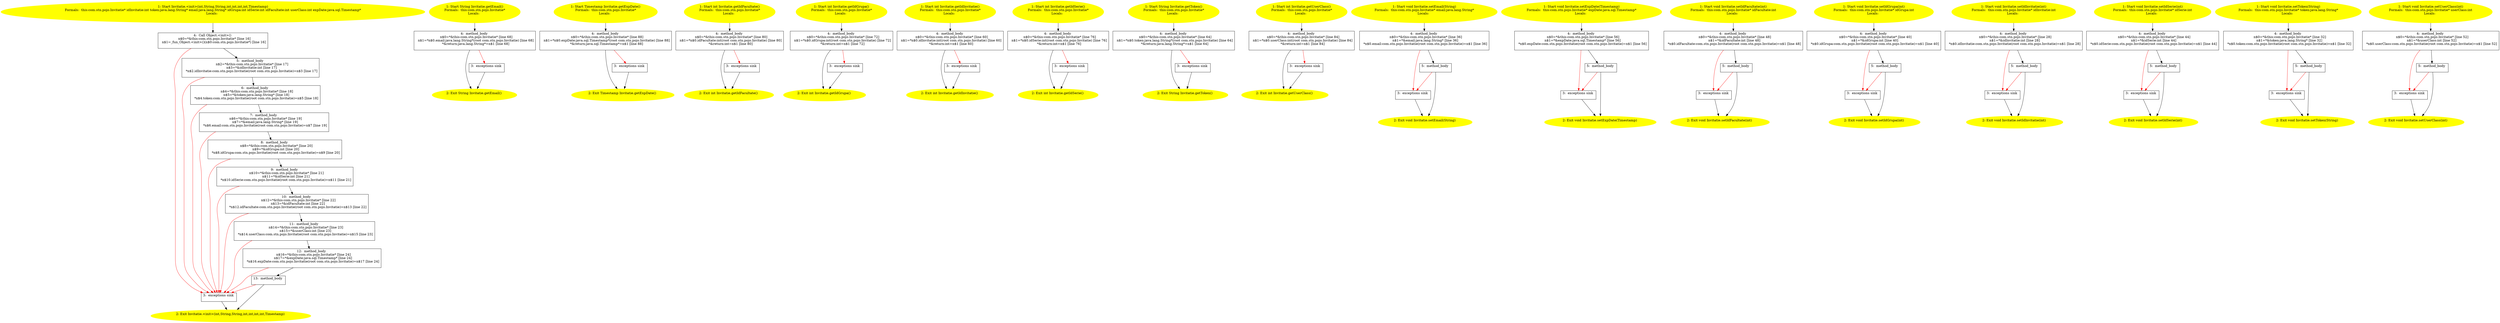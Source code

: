 /* @generated */
digraph cfg {
"com.stn.pojo.Invitatie.<init>(int,java.lang.String,java.lang.String,int,int,int,int,java.sql.Timesta.04ee10523d648fa698dd4adffb2123a8_1" [label="1: Start Invitatie.<init>(int,String,String,int,int,int,int,Timestamp)\nFormals:  this:com.stn.pojo.Invitatie* idInvitatie:int token:java.lang.String* email:java.lang.String* idGrupa:int idSerie:int idFacultate:int userClass:int expDate:java.sql.Timestamp*\nLocals:  \n  " color=yellow style=filled]
	

	 "com.stn.pojo.Invitatie.<init>(int,java.lang.String,java.lang.String,int,int,int,int,java.sql.Timesta.04ee10523d648fa698dd4adffb2123a8_1" -> "com.stn.pojo.Invitatie.<init>(int,java.lang.String,java.lang.String,int,int,int,int,java.sql.Timesta.04ee10523d648fa698dd4adffb2123a8_4" ;
"com.stn.pojo.Invitatie.<init>(int,java.lang.String,java.lang.String,int,int,int,int,java.sql.Timesta.04ee10523d648fa698dd4adffb2123a8_2" [label="2: Exit Invitatie.<init>(int,String,String,int,int,int,int,Timestamp) \n  " color=yellow style=filled]
	

"com.stn.pojo.Invitatie.<init>(int,java.lang.String,java.lang.String,int,int,int,int,java.sql.Timesta.04ee10523d648fa698dd4adffb2123a8_3" [label="3:  exceptions sink \n  " shape="box"]
	

	 "com.stn.pojo.Invitatie.<init>(int,java.lang.String,java.lang.String,int,int,int,int,java.sql.Timesta.04ee10523d648fa698dd4adffb2123a8_3" -> "com.stn.pojo.Invitatie.<init>(int,java.lang.String,java.lang.String,int,int,int,int,java.sql.Timesta.04ee10523d648fa698dd4adffb2123a8_2" ;
"com.stn.pojo.Invitatie.<init>(int,java.lang.String,java.lang.String,int,int,int,int,java.sql.Timesta.04ee10523d648fa698dd4adffb2123a8_4" [label="4:  Call Object.<init>() \n   n$0=*&this:com.stn.pojo.Invitatie* [line 16]\n  n$1=_fun_Object.<init>()(n$0:com.stn.pojo.Invitatie*) [line 16]\n " shape="box"]
	

	 "com.stn.pojo.Invitatie.<init>(int,java.lang.String,java.lang.String,int,int,int,int,java.sql.Timesta.04ee10523d648fa698dd4adffb2123a8_4" -> "com.stn.pojo.Invitatie.<init>(int,java.lang.String,java.lang.String,int,int,int,int,java.sql.Timesta.04ee10523d648fa698dd4adffb2123a8_5" ;
	 "com.stn.pojo.Invitatie.<init>(int,java.lang.String,java.lang.String,int,int,int,int,java.sql.Timesta.04ee10523d648fa698dd4adffb2123a8_4" -> "com.stn.pojo.Invitatie.<init>(int,java.lang.String,java.lang.String,int,int,int,int,java.sql.Timesta.04ee10523d648fa698dd4adffb2123a8_3" [color="red" ];
"com.stn.pojo.Invitatie.<init>(int,java.lang.String,java.lang.String,int,int,int,int,java.sql.Timesta.04ee10523d648fa698dd4adffb2123a8_5" [label="5:  method_body \n   n$2=*&this:com.stn.pojo.Invitatie* [line 17]\n  n$3=*&idInvitatie:int [line 17]\n  *n$2.idInvitatie:com.stn.pojo.Invitatie(root com.stn.pojo.Invitatie)=n$3 [line 17]\n " shape="box"]
	

	 "com.stn.pojo.Invitatie.<init>(int,java.lang.String,java.lang.String,int,int,int,int,java.sql.Timesta.04ee10523d648fa698dd4adffb2123a8_5" -> "com.stn.pojo.Invitatie.<init>(int,java.lang.String,java.lang.String,int,int,int,int,java.sql.Timesta.04ee10523d648fa698dd4adffb2123a8_6" ;
	 "com.stn.pojo.Invitatie.<init>(int,java.lang.String,java.lang.String,int,int,int,int,java.sql.Timesta.04ee10523d648fa698dd4adffb2123a8_5" -> "com.stn.pojo.Invitatie.<init>(int,java.lang.String,java.lang.String,int,int,int,int,java.sql.Timesta.04ee10523d648fa698dd4adffb2123a8_3" [color="red" ];
"com.stn.pojo.Invitatie.<init>(int,java.lang.String,java.lang.String,int,int,int,int,java.sql.Timesta.04ee10523d648fa698dd4adffb2123a8_6" [label="6:  method_body \n   n$4=*&this:com.stn.pojo.Invitatie* [line 18]\n  n$5=*&token:java.lang.String* [line 18]\n  *n$4.token:com.stn.pojo.Invitatie(root com.stn.pojo.Invitatie)=n$5 [line 18]\n " shape="box"]
	

	 "com.stn.pojo.Invitatie.<init>(int,java.lang.String,java.lang.String,int,int,int,int,java.sql.Timesta.04ee10523d648fa698dd4adffb2123a8_6" -> "com.stn.pojo.Invitatie.<init>(int,java.lang.String,java.lang.String,int,int,int,int,java.sql.Timesta.04ee10523d648fa698dd4adffb2123a8_7" ;
	 "com.stn.pojo.Invitatie.<init>(int,java.lang.String,java.lang.String,int,int,int,int,java.sql.Timesta.04ee10523d648fa698dd4adffb2123a8_6" -> "com.stn.pojo.Invitatie.<init>(int,java.lang.String,java.lang.String,int,int,int,int,java.sql.Timesta.04ee10523d648fa698dd4adffb2123a8_3" [color="red" ];
"com.stn.pojo.Invitatie.<init>(int,java.lang.String,java.lang.String,int,int,int,int,java.sql.Timesta.04ee10523d648fa698dd4adffb2123a8_7" [label="7:  method_body \n   n$6=*&this:com.stn.pojo.Invitatie* [line 19]\n  n$7=*&email:java.lang.String* [line 19]\n  *n$6.email:com.stn.pojo.Invitatie(root com.stn.pojo.Invitatie)=n$7 [line 19]\n " shape="box"]
	

	 "com.stn.pojo.Invitatie.<init>(int,java.lang.String,java.lang.String,int,int,int,int,java.sql.Timesta.04ee10523d648fa698dd4adffb2123a8_7" -> "com.stn.pojo.Invitatie.<init>(int,java.lang.String,java.lang.String,int,int,int,int,java.sql.Timesta.04ee10523d648fa698dd4adffb2123a8_8" ;
	 "com.stn.pojo.Invitatie.<init>(int,java.lang.String,java.lang.String,int,int,int,int,java.sql.Timesta.04ee10523d648fa698dd4adffb2123a8_7" -> "com.stn.pojo.Invitatie.<init>(int,java.lang.String,java.lang.String,int,int,int,int,java.sql.Timesta.04ee10523d648fa698dd4adffb2123a8_3" [color="red" ];
"com.stn.pojo.Invitatie.<init>(int,java.lang.String,java.lang.String,int,int,int,int,java.sql.Timesta.04ee10523d648fa698dd4adffb2123a8_8" [label="8:  method_body \n   n$8=*&this:com.stn.pojo.Invitatie* [line 20]\n  n$9=*&idGrupa:int [line 20]\n  *n$8.idGrupa:com.stn.pojo.Invitatie(root com.stn.pojo.Invitatie)=n$9 [line 20]\n " shape="box"]
	

	 "com.stn.pojo.Invitatie.<init>(int,java.lang.String,java.lang.String,int,int,int,int,java.sql.Timesta.04ee10523d648fa698dd4adffb2123a8_8" -> "com.stn.pojo.Invitatie.<init>(int,java.lang.String,java.lang.String,int,int,int,int,java.sql.Timesta.04ee10523d648fa698dd4adffb2123a8_9" ;
	 "com.stn.pojo.Invitatie.<init>(int,java.lang.String,java.lang.String,int,int,int,int,java.sql.Timesta.04ee10523d648fa698dd4adffb2123a8_8" -> "com.stn.pojo.Invitatie.<init>(int,java.lang.String,java.lang.String,int,int,int,int,java.sql.Timesta.04ee10523d648fa698dd4adffb2123a8_3" [color="red" ];
"com.stn.pojo.Invitatie.<init>(int,java.lang.String,java.lang.String,int,int,int,int,java.sql.Timesta.04ee10523d648fa698dd4adffb2123a8_9" [label="9:  method_body \n   n$10=*&this:com.stn.pojo.Invitatie* [line 21]\n  n$11=*&idSerie:int [line 21]\n  *n$10.idSerie:com.stn.pojo.Invitatie(root com.stn.pojo.Invitatie)=n$11 [line 21]\n " shape="box"]
	

	 "com.stn.pojo.Invitatie.<init>(int,java.lang.String,java.lang.String,int,int,int,int,java.sql.Timesta.04ee10523d648fa698dd4adffb2123a8_9" -> "com.stn.pojo.Invitatie.<init>(int,java.lang.String,java.lang.String,int,int,int,int,java.sql.Timesta.04ee10523d648fa698dd4adffb2123a8_10" ;
	 "com.stn.pojo.Invitatie.<init>(int,java.lang.String,java.lang.String,int,int,int,int,java.sql.Timesta.04ee10523d648fa698dd4adffb2123a8_9" -> "com.stn.pojo.Invitatie.<init>(int,java.lang.String,java.lang.String,int,int,int,int,java.sql.Timesta.04ee10523d648fa698dd4adffb2123a8_3" [color="red" ];
"com.stn.pojo.Invitatie.<init>(int,java.lang.String,java.lang.String,int,int,int,int,java.sql.Timesta.04ee10523d648fa698dd4adffb2123a8_10" [label="10:  method_body \n   n$12=*&this:com.stn.pojo.Invitatie* [line 22]\n  n$13=*&idFacultate:int [line 22]\n  *n$12.idFacultate:com.stn.pojo.Invitatie(root com.stn.pojo.Invitatie)=n$13 [line 22]\n " shape="box"]
	

	 "com.stn.pojo.Invitatie.<init>(int,java.lang.String,java.lang.String,int,int,int,int,java.sql.Timesta.04ee10523d648fa698dd4adffb2123a8_10" -> "com.stn.pojo.Invitatie.<init>(int,java.lang.String,java.lang.String,int,int,int,int,java.sql.Timesta.04ee10523d648fa698dd4adffb2123a8_11" ;
	 "com.stn.pojo.Invitatie.<init>(int,java.lang.String,java.lang.String,int,int,int,int,java.sql.Timesta.04ee10523d648fa698dd4adffb2123a8_10" -> "com.stn.pojo.Invitatie.<init>(int,java.lang.String,java.lang.String,int,int,int,int,java.sql.Timesta.04ee10523d648fa698dd4adffb2123a8_3" [color="red" ];
"com.stn.pojo.Invitatie.<init>(int,java.lang.String,java.lang.String,int,int,int,int,java.sql.Timesta.04ee10523d648fa698dd4adffb2123a8_11" [label="11:  method_body \n   n$14=*&this:com.stn.pojo.Invitatie* [line 23]\n  n$15=*&userClass:int [line 23]\n  *n$14.userClass:com.stn.pojo.Invitatie(root com.stn.pojo.Invitatie)=n$15 [line 23]\n " shape="box"]
	

	 "com.stn.pojo.Invitatie.<init>(int,java.lang.String,java.lang.String,int,int,int,int,java.sql.Timesta.04ee10523d648fa698dd4adffb2123a8_11" -> "com.stn.pojo.Invitatie.<init>(int,java.lang.String,java.lang.String,int,int,int,int,java.sql.Timesta.04ee10523d648fa698dd4adffb2123a8_12" ;
	 "com.stn.pojo.Invitatie.<init>(int,java.lang.String,java.lang.String,int,int,int,int,java.sql.Timesta.04ee10523d648fa698dd4adffb2123a8_11" -> "com.stn.pojo.Invitatie.<init>(int,java.lang.String,java.lang.String,int,int,int,int,java.sql.Timesta.04ee10523d648fa698dd4adffb2123a8_3" [color="red" ];
"com.stn.pojo.Invitatie.<init>(int,java.lang.String,java.lang.String,int,int,int,int,java.sql.Timesta.04ee10523d648fa698dd4adffb2123a8_12" [label="12:  method_body \n   n$16=*&this:com.stn.pojo.Invitatie* [line 24]\n  n$17=*&expDate:java.sql.Timestamp* [line 24]\n  *n$16.expDate:com.stn.pojo.Invitatie(root com.stn.pojo.Invitatie)=n$17 [line 24]\n " shape="box"]
	

	 "com.stn.pojo.Invitatie.<init>(int,java.lang.String,java.lang.String,int,int,int,int,java.sql.Timesta.04ee10523d648fa698dd4adffb2123a8_12" -> "com.stn.pojo.Invitatie.<init>(int,java.lang.String,java.lang.String,int,int,int,int,java.sql.Timesta.04ee10523d648fa698dd4adffb2123a8_13" ;
	 "com.stn.pojo.Invitatie.<init>(int,java.lang.String,java.lang.String,int,int,int,int,java.sql.Timesta.04ee10523d648fa698dd4adffb2123a8_12" -> "com.stn.pojo.Invitatie.<init>(int,java.lang.String,java.lang.String,int,int,int,int,java.sql.Timesta.04ee10523d648fa698dd4adffb2123a8_3" [color="red" ];
"com.stn.pojo.Invitatie.<init>(int,java.lang.String,java.lang.String,int,int,int,int,java.sql.Timesta.04ee10523d648fa698dd4adffb2123a8_13" [label="13:  method_body \n  " shape="box"]
	

	 "com.stn.pojo.Invitatie.<init>(int,java.lang.String,java.lang.String,int,int,int,int,java.sql.Timesta.04ee10523d648fa698dd4adffb2123a8_13" -> "com.stn.pojo.Invitatie.<init>(int,java.lang.String,java.lang.String,int,int,int,int,java.sql.Timesta.04ee10523d648fa698dd4adffb2123a8_2" ;
	 "com.stn.pojo.Invitatie.<init>(int,java.lang.String,java.lang.String,int,int,int,int,java.sql.Timesta.04ee10523d648fa698dd4adffb2123a8_13" -> "com.stn.pojo.Invitatie.<init>(int,java.lang.String,java.lang.String,int,int,int,int,java.sql.Timesta.04ee10523d648fa698dd4adffb2123a8_3" [color="red" ];
"com.stn.pojo.Invitatie.getEmail():java.lang.String.084bd0643d457f8d45e408a53412fe4e_1" [label="1: Start String Invitatie.getEmail()\nFormals:  this:com.stn.pojo.Invitatie*\nLocals:  \n  " color=yellow style=filled]
	

	 "com.stn.pojo.Invitatie.getEmail():java.lang.String.084bd0643d457f8d45e408a53412fe4e_1" -> "com.stn.pojo.Invitatie.getEmail():java.lang.String.084bd0643d457f8d45e408a53412fe4e_4" ;
"com.stn.pojo.Invitatie.getEmail():java.lang.String.084bd0643d457f8d45e408a53412fe4e_2" [label="2: Exit String Invitatie.getEmail() \n  " color=yellow style=filled]
	

"com.stn.pojo.Invitatie.getEmail():java.lang.String.084bd0643d457f8d45e408a53412fe4e_3" [label="3:  exceptions sink \n  " shape="box"]
	

	 "com.stn.pojo.Invitatie.getEmail():java.lang.String.084bd0643d457f8d45e408a53412fe4e_3" -> "com.stn.pojo.Invitatie.getEmail():java.lang.String.084bd0643d457f8d45e408a53412fe4e_2" ;
"com.stn.pojo.Invitatie.getEmail():java.lang.String.084bd0643d457f8d45e408a53412fe4e_4" [label="4:  method_body \n   n$0=*&this:com.stn.pojo.Invitatie* [line 68]\n  n$1=*n$0.email:java.lang.String*(root com.stn.pojo.Invitatie) [line 68]\n  *&return:java.lang.String*=n$1 [line 68]\n " shape="box"]
	

	 "com.stn.pojo.Invitatie.getEmail():java.lang.String.084bd0643d457f8d45e408a53412fe4e_4" -> "com.stn.pojo.Invitatie.getEmail():java.lang.String.084bd0643d457f8d45e408a53412fe4e_2" ;
	 "com.stn.pojo.Invitatie.getEmail():java.lang.String.084bd0643d457f8d45e408a53412fe4e_4" -> "com.stn.pojo.Invitatie.getEmail():java.lang.String.084bd0643d457f8d45e408a53412fe4e_3" [color="red" ];
"com.stn.pojo.Invitatie.getExpDate():java.sql.Timestamp.68fc0025d2ceb843ce7efa9d57a4516d_1" [label="1: Start Timestamp Invitatie.getExpDate()\nFormals:  this:com.stn.pojo.Invitatie*\nLocals:  \n  " color=yellow style=filled]
	

	 "com.stn.pojo.Invitatie.getExpDate():java.sql.Timestamp.68fc0025d2ceb843ce7efa9d57a4516d_1" -> "com.stn.pojo.Invitatie.getExpDate():java.sql.Timestamp.68fc0025d2ceb843ce7efa9d57a4516d_4" ;
"com.stn.pojo.Invitatie.getExpDate():java.sql.Timestamp.68fc0025d2ceb843ce7efa9d57a4516d_2" [label="2: Exit Timestamp Invitatie.getExpDate() \n  " color=yellow style=filled]
	

"com.stn.pojo.Invitatie.getExpDate():java.sql.Timestamp.68fc0025d2ceb843ce7efa9d57a4516d_3" [label="3:  exceptions sink \n  " shape="box"]
	

	 "com.stn.pojo.Invitatie.getExpDate():java.sql.Timestamp.68fc0025d2ceb843ce7efa9d57a4516d_3" -> "com.stn.pojo.Invitatie.getExpDate():java.sql.Timestamp.68fc0025d2ceb843ce7efa9d57a4516d_2" ;
"com.stn.pojo.Invitatie.getExpDate():java.sql.Timestamp.68fc0025d2ceb843ce7efa9d57a4516d_4" [label="4:  method_body \n   n$0=*&this:com.stn.pojo.Invitatie* [line 88]\n  n$1=*n$0.expDate:java.sql.Timestamp*(root com.stn.pojo.Invitatie) [line 88]\n  *&return:java.sql.Timestamp*=n$1 [line 88]\n " shape="box"]
	

	 "com.stn.pojo.Invitatie.getExpDate():java.sql.Timestamp.68fc0025d2ceb843ce7efa9d57a4516d_4" -> "com.stn.pojo.Invitatie.getExpDate():java.sql.Timestamp.68fc0025d2ceb843ce7efa9d57a4516d_2" ;
	 "com.stn.pojo.Invitatie.getExpDate():java.sql.Timestamp.68fc0025d2ceb843ce7efa9d57a4516d_4" -> "com.stn.pojo.Invitatie.getExpDate():java.sql.Timestamp.68fc0025d2ceb843ce7efa9d57a4516d_3" [color="red" ];
"com.stn.pojo.Invitatie.getIdFacultate():int.fa850aba38dbd3ae9c875eb07d24b51d_1" [label="1: Start int Invitatie.getIdFacultate()\nFormals:  this:com.stn.pojo.Invitatie*\nLocals:  \n  " color=yellow style=filled]
	

	 "com.stn.pojo.Invitatie.getIdFacultate():int.fa850aba38dbd3ae9c875eb07d24b51d_1" -> "com.stn.pojo.Invitatie.getIdFacultate():int.fa850aba38dbd3ae9c875eb07d24b51d_4" ;
"com.stn.pojo.Invitatie.getIdFacultate():int.fa850aba38dbd3ae9c875eb07d24b51d_2" [label="2: Exit int Invitatie.getIdFacultate() \n  " color=yellow style=filled]
	

"com.stn.pojo.Invitatie.getIdFacultate():int.fa850aba38dbd3ae9c875eb07d24b51d_3" [label="3:  exceptions sink \n  " shape="box"]
	

	 "com.stn.pojo.Invitatie.getIdFacultate():int.fa850aba38dbd3ae9c875eb07d24b51d_3" -> "com.stn.pojo.Invitatie.getIdFacultate():int.fa850aba38dbd3ae9c875eb07d24b51d_2" ;
"com.stn.pojo.Invitatie.getIdFacultate():int.fa850aba38dbd3ae9c875eb07d24b51d_4" [label="4:  method_body \n   n$0=*&this:com.stn.pojo.Invitatie* [line 80]\n  n$1=*n$0.idFacultate:int(root com.stn.pojo.Invitatie) [line 80]\n  *&return:int=n$1 [line 80]\n " shape="box"]
	

	 "com.stn.pojo.Invitatie.getIdFacultate():int.fa850aba38dbd3ae9c875eb07d24b51d_4" -> "com.stn.pojo.Invitatie.getIdFacultate():int.fa850aba38dbd3ae9c875eb07d24b51d_2" ;
	 "com.stn.pojo.Invitatie.getIdFacultate():int.fa850aba38dbd3ae9c875eb07d24b51d_4" -> "com.stn.pojo.Invitatie.getIdFacultate():int.fa850aba38dbd3ae9c875eb07d24b51d_3" [color="red" ];
"com.stn.pojo.Invitatie.getIdGrupa():int.0de37b8c26c041b820b40cfa446821d7_1" [label="1: Start int Invitatie.getIdGrupa()\nFormals:  this:com.stn.pojo.Invitatie*\nLocals:  \n  " color=yellow style=filled]
	

	 "com.stn.pojo.Invitatie.getIdGrupa():int.0de37b8c26c041b820b40cfa446821d7_1" -> "com.stn.pojo.Invitatie.getIdGrupa():int.0de37b8c26c041b820b40cfa446821d7_4" ;
"com.stn.pojo.Invitatie.getIdGrupa():int.0de37b8c26c041b820b40cfa446821d7_2" [label="2: Exit int Invitatie.getIdGrupa() \n  " color=yellow style=filled]
	

"com.stn.pojo.Invitatie.getIdGrupa():int.0de37b8c26c041b820b40cfa446821d7_3" [label="3:  exceptions sink \n  " shape="box"]
	

	 "com.stn.pojo.Invitatie.getIdGrupa():int.0de37b8c26c041b820b40cfa446821d7_3" -> "com.stn.pojo.Invitatie.getIdGrupa():int.0de37b8c26c041b820b40cfa446821d7_2" ;
"com.stn.pojo.Invitatie.getIdGrupa():int.0de37b8c26c041b820b40cfa446821d7_4" [label="4:  method_body \n   n$0=*&this:com.stn.pojo.Invitatie* [line 72]\n  n$1=*n$0.idGrupa:int(root com.stn.pojo.Invitatie) [line 72]\n  *&return:int=n$1 [line 72]\n " shape="box"]
	

	 "com.stn.pojo.Invitatie.getIdGrupa():int.0de37b8c26c041b820b40cfa446821d7_4" -> "com.stn.pojo.Invitatie.getIdGrupa():int.0de37b8c26c041b820b40cfa446821d7_2" ;
	 "com.stn.pojo.Invitatie.getIdGrupa():int.0de37b8c26c041b820b40cfa446821d7_4" -> "com.stn.pojo.Invitatie.getIdGrupa():int.0de37b8c26c041b820b40cfa446821d7_3" [color="red" ];
"com.stn.pojo.Invitatie.getIdInvitatie():int.ad5e3c02b1b1cbe563447ec5dbb21899_1" [label="1: Start int Invitatie.getIdInvitatie()\nFormals:  this:com.stn.pojo.Invitatie*\nLocals:  \n  " color=yellow style=filled]
	

	 "com.stn.pojo.Invitatie.getIdInvitatie():int.ad5e3c02b1b1cbe563447ec5dbb21899_1" -> "com.stn.pojo.Invitatie.getIdInvitatie():int.ad5e3c02b1b1cbe563447ec5dbb21899_4" ;
"com.stn.pojo.Invitatie.getIdInvitatie():int.ad5e3c02b1b1cbe563447ec5dbb21899_2" [label="2: Exit int Invitatie.getIdInvitatie() \n  " color=yellow style=filled]
	

"com.stn.pojo.Invitatie.getIdInvitatie():int.ad5e3c02b1b1cbe563447ec5dbb21899_3" [label="3:  exceptions sink \n  " shape="box"]
	

	 "com.stn.pojo.Invitatie.getIdInvitatie():int.ad5e3c02b1b1cbe563447ec5dbb21899_3" -> "com.stn.pojo.Invitatie.getIdInvitatie():int.ad5e3c02b1b1cbe563447ec5dbb21899_2" ;
"com.stn.pojo.Invitatie.getIdInvitatie():int.ad5e3c02b1b1cbe563447ec5dbb21899_4" [label="4:  method_body \n   n$0=*&this:com.stn.pojo.Invitatie* [line 60]\n  n$1=*n$0.idInvitatie:int(root com.stn.pojo.Invitatie) [line 60]\n  *&return:int=n$1 [line 60]\n " shape="box"]
	

	 "com.stn.pojo.Invitatie.getIdInvitatie():int.ad5e3c02b1b1cbe563447ec5dbb21899_4" -> "com.stn.pojo.Invitatie.getIdInvitatie():int.ad5e3c02b1b1cbe563447ec5dbb21899_2" ;
	 "com.stn.pojo.Invitatie.getIdInvitatie():int.ad5e3c02b1b1cbe563447ec5dbb21899_4" -> "com.stn.pojo.Invitatie.getIdInvitatie():int.ad5e3c02b1b1cbe563447ec5dbb21899_3" [color="red" ];
"com.stn.pojo.Invitatie.getIdSerie():int.b4699cc51788c94278d0c931e2e55d98_1" [label="1: Start int Invitatie.getIdSerie()\nFormals:  this:com.stn.pojo.Invitatie*\nLocals:  \n  " color=yellow style=filled]
	

	 "com.stn.pojo.Invitatie.getIdSerie():int.b4699cc51788c94278d0c931e2e55d98_1" -> "com.stn.pojo.Invitatie.getIdSerie():int.b4699cc51788c94278d0c931e2e55d98_4" ;
"com.stn.pojo.Invitatie.getIdSerie():int.b4699cc51788c94278d0c931e2e55d98_2" [label="2: Exit int Invitatie.getIdSerie() \n  " color=yellow style=filled]
	

"com.stn.pojo.Invitatie.getIdSerie():int.b4699cc51788c94278d0c931e2e55d98_3" [label="3:  exceptions sink \n  " shape="box"]
	

	 "com.stn.pojo.Invitatie.getIdSerie():int.b4699cc51788c94278d0c931e2e55d98_3" -> "com.stn.pojo.Invitatie.getIdSerie():int.b4699cc51788c94278d0c931e2e55d98_2" ;
"com.stn.pojo.Invitatie.getIdSerie():int.b4699cc51788c94278d0c931e2e55d98_4" [label="4:  method_body \n   n$0=*&this:com.stn.pojo.Invitatie* [line 76]\n  n$1=*n$0.idSerie:int(root com.stn.pojo.Invitatie) [line 76]\n  *&return:int=n$1 [line 76]\n " shape="box"]
	

	 "com.stn.pojo.Invitatie.getIdSerie():int.b4699cc51788c94278d0c931e2e55d98_4" -> "com.stn.pojo.Invitatie.getIdSerie():int.b4699cc51788c94278d0c931e2e55d98_2" ;
	 "com.stn.pojo.Invitatie.getIdSerie():int.b4699cc51788c94278d0c931e2e55d98_4" -> "com.stn.pojo.Invitatie.getIdSerie():int.b4699cc51788c94278d0c931e2e55d98_3" [color="red" ];
"com.stn.pojo.Invitatie.getToken():java.lang.String.804c66355bcf68855cafed9866b117e6_1" [label="1: Start String Invitatie.getToken()\nFormals:  this:com.stn.pojo.Invitatie*\nLocals:  \n  " color=yellow style=filled]
	

	 "com.stn.pojo.Invitatie.getToken():java.lang.String.804c66355bcf68855cafed9866b117e6_1" -> "com.stn.pojo.Invitatie.getToken():java.lang.String.804c66355bcf68855cafed9866b117e6_4" ;
"com.stn.pojo.Invitatie.getToken():java.lang.String.804c66355bcf68855cafed9866b117e6_2" [label="2: Exit String Invitatie.getToken() \n  " color=yellow style=filled]
	

"com.stn.pojo.Invitatie.getToken():java.lang.String.804c66355bcf68855cafed9866b117e6_3" [label="3:  exceptions sink \n  " shape="box"]
	

	 "com.stn.pojo.Invitatie.getToken():java.lang.String.804c66355bcf68855cafed9866b117e6_3" -> "com.stn.pojo.Invitatie.getToken():java.lang.String.804c66355bcf68855cafed9866b117e6_2" ;
"com.stn.pojo.Invitatie.getToken():java.lang.String.804c66355bcf68855cafed9866b117e6_4" [label="4:  method_body \n   n$0=*&this:com.stn.pojo.Invitatie* [line 64]\n  n$1=*n$0.token:java.lang.String*(root com.stn.pojo.Invitatie) [line 64]\n  *&return:java.lang.String*=n$1 [line 64]\n " shape="box"]
	

	 "com.stn.pojo.Invitatie.getToken():java.lang.String.804c66355bcf68855cafed9866b117e6_4" -> "com.stn.pojo.Invitatie.getToken():java.lang.String.804c66355bcf68855cafed9866b117e6_2" ;
	 "com.stn.pojo.Invitatie.getToken():java.lang.String.804c66355bcf68855cafed9866b117e6_4" -> "com.stn.pojo.Invitatie.getToken():java.lang.String.804c66355bcf68855cafed9866b117e6_3" [color="red" ];
"com.stn.pojo.Invitatie.getUserClass():int.260262d678426679c97c23875dcd6122_1" [label="1: Start int Invitatie.getUserClass()\nFormals:  this:com.stn.pojo.Invitatie*\nLocals:  \n  " color=yellow style=filled]
	

	 "com.stn.pojo.Invitatie.getUserClass():int.260262d678426679c97c23875dcd6122_1" -> "com.stn.pojo.Invitatie.getUserClass():int.260262d678426679c97c23875dcd6122_4" ;
"com.stn.pojo.Invitatie.getUserClass():int.260262d678426679c97c23875dcd6122_2" [label="2: Exit int Invitatie.getUserClass() \n  " color=yellow style=filled]
	

"com.stn.pojo.Invitatie.getUserClass():int.260262d678426679c97c23875dcd6122_3" [label="3:  exceptions sink \n  " shape="box"]
	

	 "com.stn.pojo.Invitatie.getUserClass():int.260262d678426679c97c23875dcd6122_3" -> "com.stn.pojo.Invitatie.getUserClass():int.260262d678426679c97c23875dcd6122_2" ;
"com.stn.pojo.Invitatie.getUserClass():int.260262d678426679c97c23875dcd6122_4" [label="4:  method_body \n   n$0=*&this:com.stn.pojo.Invitatie* [line 84]\n  n$1=*n$0.userClass:int(root com.stn.pojo.Invitatie) [line 84]\n  *&return:int=n$1 [line 84]\n " shape="box"]
	

	 "com.stn.pojo.Invitatie.getUserClass():int.260262d678426679c97c23875dcd6122_4" -> "com.stn.pojo.Invitatie.getUserClass():int.260262d678426679c97c23875dcd6122_2" ;
	 "com.stn.pojo.Invitatie.getUserClass():int.260262d678426679c97c23875dcd6122_4" -> "com.stn.pojo.Invitatie.getUserClass():int.260262d678426679c97c23875dcd6122_3" [color="red" ];
"com.stn.pojo.Invitatie.setEmail(java.lang.String):void.0924bffbe6794b5a5e1bef8af9686aa6_1" [label="1: Start void Invitatie.setEmail(String)\nFormals:  this:com.stn.pojo.Invitatie* email:java.lang.String*\nLocals:  \n  " color=yellow style=filled]
	

	 "com.stn.pojo.Invitatie.setEmail(java.lang.String):void.0924bffbe6794b5a5e1bef8af9686aa6_1" -> "com.stn.pojo.Invitatie.setEmail(java.lang.String):void.0924bffbe6794b5a5e1bef8af9686aa6_4" ;
"com.stn.pojo.Invitatie.setEmail(java.lang.String):void.0924bffbe6794b5a5e1bef8af9686aa6_2" [label="2: Exit void Invitatie.setEmail(String) \n  " color=yellow style=filled]
	

"com.stn.pojo.Invitatie.setEmail(java.lang.String):void.0924bffbe6794b5a5e1bef8af9686aa6_3" [label="3:  exceptions sink \n  " shape="box"]
	

	 "com.stn.pojo.Invitatie.setEmail(java.lang.String):void.0924bffbe6794b5a5e1bef8af9686aa6_3" -> "com.stn.pojo.Invitatie.setEmail(java.lang.String):void.0924bffbe6794b5a5e1bef8af9686aa6_2" ;
"com.stn.pojo.Invitatie.setEmail(java.lang.String):void.0924bffbe6794b5a5e1bef8af9686aa6_4" [label="4:  method_body \n   n$0=*&this:com.stn.pojo.Invitatie* [line 36]\n  n$1=*&email:java.lang.String* [line 36]\n  *n$0.email:com.stn.pojo.Invitatie(root com.stn.pojo.Invitatie)=n$1 [line 36]\n " shape="box"]
	

	 "com.stn.pojo.Invitatie.setEmail(java.lang.String):void.0924bffbe6794b5a5e1bef8af9686aa6_4" -> "com.stn.pojo.Invitatie.setEmail(java.lang.String):void.0924bffbe6794b5a5e1bef8af9686aa6_5" ;
	 "com.stn.pojo.Invitatie.setEmail(java.lang.String):void.0924bffbe6794b5a5e1bef8af9686aa6_4" -> "com.stn.pojo.Invitatie.setEmail(java.lang.String):void.0924bffbe6794b5a5e1bef8af9686aa6_3" [color="red" ];
"com.stn.pojo.Invitatie.setEmail(java.lang.String):void.0924bffbe6794b5a5e1bef8af9686aa6_5" [label="5:  method_body \n  " shape="box"]
	

	 "com.stn.pojo.Invitatie.setEmail(java.lang.String):void.0924bffbe6794b5a5e1bef8af9686aa6_5" -> "com.stn.pojo.Invitatie.setEmail(java.lang.String):void.0924bffbe6794b5a5e1bef8af9686aa6_2" ;
	 "com.stn.pojo.Invitatie.setEmail(java.lang.String):void.0924bffbe6794b5a5e1bef8af9686aa6_5" -> "com.stn.pojo.Invitatie.setEmail(java.lang.String):void.0924bffbe6794b5a5e1bef8af9686aa6_3" [color="red" ];
"com.stn.pojo.Invitatie.setExpDate(java.sql.Timestamp):void.a92d0590fccc1c55333300d0706c4c8d_1" [label="1: Start void Invitatie.setExpDate(Timestamp)\nFormals:  this:com.stn.pojo.Invitatie* expDate:java.sql.Timestamp*\nLocals:  \n  " color=yellow style=filled]
	

	 "com.stn.pojo.Invitatie.setExpDate(java.sql.Timestamp):void.a92d0590fccc1c55333300d0706c4c8d_1" -> "com.stn.pojo.Invitatie.setExpDate(java.sql.Timestamp):void.a92d0590fccc1c55333300d0706c4c8d_4" ;
"com.stn.pojo.Invitatie.setExpDate(java.sql.Timestamp):void.a92d0590fccc1c55333300d0706c4c8d_2" [label="2: Exit void Invitatie.setExpDate(Timestamp) \n  " color=yellow style=filled]
	

"com.stn.pojo.Invitatie.setExpDate(java.sql.Timestamp):void.a92d0590fccc1c55333300d0706c4c8d_3" [label="3:  exceptions sink \n  " shape="box"]
	

	 "com.stn.pojo.Invitatie.setExpDate(java.sql.Timestamp):void.a92d0590fccc1c55333300d0706c4c8d_3" -> "com.stn.pojo.Invitatie.setExpDate(java.sql.Timestamp):void.a92d0590fccc1c55333300d0706c4c8d_2" ;
"com.stn.pojo.Invitatie.setExpDate(java.sql.Timestamp):void.a92d0590fccc1c55333300d0706c4c8d_4" [label="4:  method_body \n   n$0=*&this:com.stn.pojo.Invitatie* [line 56]\n  n$1=*&expDate:java.sql.Timestamp* [line 56]\n  *n$0.expDate:com.stn.pojo.Invitatie(root com.stn.pojo.Invitatie)=n$1 [line 56]\n " shape="box"]
	

	 "com.stn.pojo.Invitatie.setExpDate(java.sql.Timestamp):void.a92d0590fccc1c55333300d0706c4c8d_4" -> "com.stn.pojo.Invitatie.setExpDate(java.sql.Timestamp):void.a92d0590fccc1c55333300d0706c4c8d_5" ;
	 "com.stn.pojo.Invitatie.setExpDate(java.sql.Timestamp):void.a92d0590fccc1c55333300d0706c4c8d_4" -> "com.stn.pojo.Invitatie.setExpDate(java.sql.Timestamp):void.a92d0590fccc1c55333300d0706c4c8d_3" [color="red" ];
"com.stn.pojo.Invitatie.setExpDate(java.sql.Timestamp):void.a92d0590fccc1c55333300d0706c4c8d_5" [label="5:  method_body \n  " shape="box"]
	

	 "com.stn.pojo.Invitatie.setExpDate(java.sql.Timestamp):void.a92d0590fccc1c55333300d0706c4c8d_5" -> "com.stn.pojo.Invitatie.setExpDate(java.sql.Timestamp):void.a92d0590fccc1c55333300d0706c4c8d_2" ;
	 "com.stn.pojo.Invitatie.setExpDate(java.sql.Timestamp):void.a92d0590fccc1c55333300d0706c4c8d_5" -> "com.stn.pojo.Invitatie.setExpDate(java.sql.Timestamp):void.a92d0590fccc1c55333300d0706c4c8d_3" [color="red" ];
"com.stn.pojo.Invitatie.setIdFacultate(int):void.2d978735bd90bc46e47fe0bfecf202a4_1" [label="1: Start void Invitatie.setIdFacultate(int)\nFormals:  this:com.stn.pojo.Invitatie* idFacultate:int\nLocals:  \n  " color=yellow style=filled]
	

	 "com.stn.pojo.Invitatie.setIdFacultate(int):void.2d978735bd90bc46e47fe0bfecf202a4_1" -> "com.stn.pojo.Invitatie.setIdFacultate(int):void.2d978735bd90bc46e47fe0bfecf202a4_4" ;
"com.stn.pojo.Invitatie.setIdFacultate(int):void.2d978735bd90bc46e47fe0bfecf202a4_2" [label="2: Exit void Invitatie.setIdFacultate(int) \n  " color=yellow style=filled]
	

"com.stn.pojo.Invitatie.setIdFacultate(int):void.2d978735bd90bc46e47fe0bfecf202a4_3" [label="3:  exceptions sink \n  " shape="box"]
	

	 "com.stn.pojo.Invitatie.setIdFacultate(int):void.2d978735bd90bc46e47fe0bfecf202a4_3" -> "com.stn.pojo.Invitatie.setIdFacultate(int):void.2d978735bd90bc46e47fe0bfecf202a4_2" ;
"com.stn.pojo.Invitatie.setIdFacultate(int):void.2d978735bd90bc46e47fe0bfecf202a4_4" [label="4:  method_body \n   n$0=*&this:com.stn.pojo.Invitatie* [line 48]\n  n$1=*&idFacultate:int [line 48]\n  *n$0.idFacultate:com.stn.pojo.Invitatie(root com.stn.pojo.Invitatie)=n$1 [line 48]\n " shape="box"]
	

	 "com.stn.pojo.Invitatie.setIdFacultate(int):void.2d978735bd90bc46e47fe0bfecf202a4_4" -> "com.stn.pojo.Invitatie.setIdFacultate(int):void.2d978735bd90bc46e47fe0bfecf202a4_5" ;
	 "com.stn.pojo.Invitatie.setIdFacultate(int):void.2d978735bd90bc46e47fe0bfecf202a4_4" -> "com.stn.pojo.Invitatie.setIdFacultate(int):void.2d978735bd90bc46e47fe0bfecf202a4_3" [color="red" ];
"com.stn.pojo.Invitatie.setIdFacultate(int):void.2d978735bd90bc46e47fe0bfecf202a4_5" [label="5:  method_body \n  " shape="box"]
	

	 "com.stn.pojo.Invitatie.setIdFacultate(int):void.2d978735bd90bc46e47fe0bfecf202a4_5" -> "com.stn.pojo.Invitatie.setIdFacultate(int):void.2d978735bd90bc46e47fe0bfecf202a4_2" ;
	 "com.stn.pojo.Invitatie.setIdFacultate(int):void.2d978735bd90bc46e47fe0bfecf202a4_5" -> "com.stn.pojo.Invitatie.setIdFacultate(int):void.2d978735bd90bc46e47fe0bfecf202a4_3" [color="red" ];
"com.stn.pojo.Invitatie.setIdGrupa(int):void.be0890de48f5b2aac5c85e615bd00106_1" [label="1: Start void Invitatie.setIdGrupa(int)\nFormals:  this:com.stn.pojo.Invitatie* idGrupa:int\nLocals:  \n  " color=yellow style=filled]
	

	 "com.stn.pojo.Invitatie.setIdGrupa(int):void.be0890de48f5b2aac5c85e615bd00106_1" -> "com.stn.pojo.Invitatie.setIdGrupa(int):void.be0890de48f5b2aac5c85e615bd00106_4" ;
"com.stn.pojo.Invitatie.setIdGrupa(int):void.be0890de48f5b2aac5c85e615bd00106_2" [label="2: Exit void Invitatie.setIdGrupa(int) \n  " color=yellow style=filled]
	

"com.stn.pojo.Invitatie.setIdGrupa(int):void.be0890de48f5b2aac5c85e615bd00106_3" [label="3:  exceptions sink \n  " shape="box"]
	

	 "com.stn.pojo.Invitatie.setIdGrupa(int):void.be0890de48f5b2aac5c85e615bd00106_3" -> "com.stn.pojo.Invitatie.setIdGrupa(int):void.be0890de48f5b2aac5c85e615bd00106_2" ;
"com.stn.pojo.Invitatie.setIdGrupa(int):void.be0890de48f5b2aac5c85e615bd00106_4" [label="4:  method_body \n   n$0=*&this:com.stn.pojo.Invitatie* [line 40]\n  n$1=*&idGrupa:int [line 40]\n  *n$0.idGrupa:com.stn.pojo.Invitatie(root com.stn.pojo.Invitatie)=n$1 [line 40]\n " shape="box"]
	

	 "com.stn.pojo.Invitatie.setIdGrupa(int):void.be0890de48f5b2aac5c85e615bd00106_4" -> "com.stn.pojo.Invitatie.setIdGrupa(int):void.be0890de48f5b2aac5c85e615bd00106_5" ;
	 "com.stn.pojo.Invitatie.setIdGrupa(int):void.be0890de48f5b2aac5c85e615bd00106_4" -> "com.stn.pojo.Invitatie.setIdGrupa(int):void.be0890de48f5b2aac5c85e615bd00106_3" [color="red" ];
"com.stn.pojo.Invitatie.setIdGrupa(int):void.be0890de48f5b2aac5c85e615bd00106_5" [label="5:  method_body \n  " shape="box"]
	

	 "com.stn.pojo.Invitatie.setIdGrupa(int):void.be0890de48f5b2aac5c85e615bd00106_5" -> "com.stn.pojo.Invitatie.setIdGrupa(int):void.be0890de48f5b2aac5c85e615bd00106_2" ;
	 "com.stn.pojo.Invitatie.setIdGrupa(int):void.be0890de48f5b2aac5c85e615bd00106_5" -> "com.stn.pojo.Invitatie.setIdGrupa(int):void.be0890de48f5b2aac5c85e615bd00106_3" [color="red" ];
"com.stn.pojo.Invitatie.setIdInvitatie(int):void.c8c7a37f9063243e703aae1ccd236df4_1" [label="1: Start void Invitatie.setIdInvitatie(int)\nFormals:  this:com.stn.pojo.Invitatie* idInvitatie:int\nLocals:  \n  " color=yellow style=filled]
	

	 "com.stn.pojo.Invitatie.setIdInvitatie(int):void.c8c7a37f9063243e703aae1ccd236df4_1" -> "com.stn.pojo.Invitatie.setIdInvitatie(int):void.c8c7a37f9063243e703aae1ccd236df4_4" ;
"com.stn.pojo.Invitatie.setIdInvitatie(int):void.c8c7a37f9063243e703aae1ccd236df4_2" [label="2: Exit void Invitatie.setIdInvitatie(int) \n  " color=yellow style=filled]
	

"com.stn.pojo.Invitatie.setIdInvitatie(int):void.c8c7a37f9063243e703aae1ccd236df4_3" [label="3:  exceptions sink \n  " shape="box"]
	

	 "com.stn.pojo.Invitatie.setIdInvitatie(int):void.c8c7a37f9063243e703aae1ccd236df4_3" -> "com.stn.pojo.Invitatie.setIdInvitatie(int):void.c8c7a37f9063243e703aae1ccd236df4_2" ;
"com.stn.pojo.Invitatie.setIdInvitatie(int):void.c8c7a37f9063243e703aae1ccd236df4_4" [label="4:  method_body \n   n$0=*&this:com.stn.pojo.Invitatie* [line 28]\n  n$1=*&idInvitatie:int [line 28]\n  *n$0.idInvitatie:com.stn.pojo.Invitatie(root com.stn.pojo.Invitatie)=n$1 [line 28]\n " shape="box"]
	

	 "com.stn.pojo.Invitatie.setIdInvitatie(int):void.c8c7a37f9063243e703aae1ccd236df4_4" -> "com.stn.pojo.Invitatie.setIdInvitatie(int):void.c8c7a37f9063243e703aae1ccd236df4_5" ;
	 "com.stn.pojo.Invitatie.setIdInvitatie(int):void.c8c7a37f9063243e703aae1ccd236df4_4" -> "com.stn.pojo.Invitatie.setIdInvitatie(int):void.c8c7a37f9063243e703aae1ccd236df4_3" [color="red" ];
"com.stn.pojo.Invitatie.setIdInvitatie(int):void.c8c7a37f9063243e703aae1ccd236df4_5" [label="5:  method_body \n  " shape="box"]
	

	 "com.stn.pojo.Invitatie.setIdInvitatie(int):void.c8c7a37f9063243e703aae1ccd236df4_5" -> "com.stn.pojo.Invitatie.setIdInvitatie(int):void.c8c7a37f9063243e703aae1ccd236df4_2" ;
	 "com.stn.pojo.Invitatie.setIdInvitatie(int):void.c8c7a37f9063243e703aae1ccd236df4_5" -> "com.stn.pojo.Invitatie.setIdInvitatie(int):void.c8c7a37f9063243e703aae1ccd236df4_3" [color="red" ];
"com.stn.pojo.Invitatie.setIdSerie(int):void.764e3e847c2f3189b9a0ea2e10ed1f93_1" [label="1: Start void Invitatie.setIdSerie(int)\nFormals:  this:com.stn.pojo.Invitatie* idSerie:int\nLocals:  \n  " color=yellow style=filled]
	

	 "com.stn.pojo.Invitatie.setIdSerie(int):void.764e3e847c2f3189b9a0ea2e10ed1f93_1" -> "com.stn.pojo.Invitatie.setIdSerie(int):void.764e3e847c2f3189b9a0ea2e10ed1f93_4" ;
"com.stn.pojo.Invitatie.setIdSerie(int):void.764e3e847c2f3189b9a0ea2e10ed1f93_2" [label="2: Exit void Invitatie.setIdSerie(int) \n  " color=yellow style=filled]
	

"com.stn.pojo.Invitatie.setIdSerie(int):void.764e3e847c2f3189b9a0ea2e10ed1f93_3" [label="3:  exceptions sink \n  " shape="box"]
	

	 "com.stn.pojo.Invitatie.setIdSerie(int):void.764e3e847c2f3189b9a0ea2e10ed1f93_3" -> "com.stn.pojo.Invitatie.setIdSerie(int):void.764e3e847c2f3189b9a0ea2e10ed1f93_2" ;
"com.stn.pojo.Invitatie.setIdSerie(int):void.764e3e847c2f3189b9a0ea2e10ed1f93_4" [label="4:  method_body \n   n$0=*&this:com.stn.pojo.Invitatie* [line 44]\n  n$1=*&idSerie:int [line 44]\n  *n$0.idSerie:com.stn.pojo.Invitatie(root com.stn.pojo.Invitatie)=n$1 [line 44]\n " shape="box"]
	

	 "com.stn.pojo.Invitatie.setIdSerie(int):void.764e3e847c2f3189b9a0ea2e10ed1f93_4" -> "com.stn.pojo.Invitatie.setIdSerie(int):void.764e3e847c2f3189b9a0ea2e10ed1f93_5" ;
	 "com.stn.pojo.Invitatie.setIdSerie(int):void.764e3e847c2f3189b9a0ea2e10ed1f93_4" -> "com.stn.pojo.Invitatie.setIdSerie(int):void.764e3e847c2f3189b9a0ea2e10ed1f93_3" [color="red" ];
"com.stn.pojo.Invitatie.setIdSerie(int):void.764e3e847c2f3189b9a0ea2e10ed1f93_5" [label="5:  method_body \n  " shape="box"]
	

	 "com.stn.pojo.Invitatie.setIdSerie(int):void.764e3e847c2f3189b9a0ea2e10ed1f93_5" -> "com.stn.pojo.Invitatie.setIdSerie(int):void.764e3e847c2f3189b9a0ea2e10ed1f93_2" ;
	 "com.stn.pojo.Invitatie.setIdSerie(int):void.764e3e847c2f3189b9a0ea2e10ed1f93_5" -> "com.stn.pojo.Invitatie.setIdSerie(int):void.764e3e847c2f3189b9a0ea2e10ed1f93_3" [color="red" ];
"com.stn.pojo.Invitatie.setToken(java.lang.String):void.069798086af70811a90fdecd420a99e4_1" [label="1: Start void Invitatie.setToken(String)\nFormals:  this:com.stn.pojo.Invitatie* token:java.lang.String*\nLocals:  \n  " color=yellow style=filled]
	

	 "com.stn.pojo.Invitatie.setToken(java.lang.String):void.069798086af70811a90fdecd420a99e4_1" -> "com.stn.pojo.Invitatie.setToken(java.lang.String):void.069798086af70811a90fdecd420a99e4_4" ;
"com.stn.pojo.Invitatie.setToken(java.lang.String):void.069798086af70811a90fdecd420a99e4_2" [label="2: Exit void Invitatie.setToken(String) \n  " color=yellow style=filled]
	

"com.stn.pojo.Invitatie.setToken(java.lang.String):void.069798086af70811a90fdecd420a99e4_3" [label="3:  exceptions sink \n  " shape="box"]
	

	 "com.stn.pojo.Invitatie.setToken(java.lang.String):void.069798086af70811a90fdecd420a99e4_3" -> "com.stn.pojo.Invitatie.setToken(java.lang.String):void.069798086af70811a90fdecd420a99e4_2" ;
"com.stn.pojo.Invitatie.setToken(java.lang.String):void.069798086af70811a90fdecd420a99e4_4" [label="4:  method_body \n   n$0=*&this:com.stn.pojo.Invitatie* [line 32]\n  n$1=*&token:java.lang.String* [line 32]\n  *n$0.token:com.stn.pojo.Invitatie(root com.stn.pojo.Invitatie)=n$1 [line 32]\n " shape="box"]
	

	 "com.stn.pojo.Invitatie.setToken(java.lang.String):void.069798086af70811a90fdecd420a99e4_4" -> "com.stn.pojo.Invitatie.setToken(java.lang.String):void.069798086af70811a90fdecd420a99e4_5" ;
	 "com.stn.pojo.Invitatie.setToken(java.lang.String):void.069798086af70811a90fdecd420a99e4_4" -> "com.stn.pojo.Invitatie.setToken(java.lang.String):void.069798086af70811a90fdecd420a99e4_3" [color="red" ];
"com.stn.pojo.Invitatie.setToken(java.lang.String):void.069798086af70811a90fdecd420a99e4_5" [label="5:  method_body \n  " shape="box"]
	

	 "com.stn.pojo.Invitatie.setToken(java.lang.String):void.069798086af70811a90fdecd420a99e4_5" -> "com.stn.pojo.Invitatie.setToken(java.lang.String):void.069798086af70811a90fdecd420a99e4_2" ;
	 "com.stn.pojo.Invitatie.setToken(java.lang.String):void.069798086af70811a90fdecd420a99e4_5" -> "com.stn.pojo.Invitatie.setToken(java.lang.String):void.069798086af70811a90fdecd420a99e4_3" [color="red" ];
"com.stn.pojo.Invitatie.setUserClass(int):void.e830d0f9810be279f53ecaa100bd95a2_1" [label="1: Start void Invitatie.setUserClass(int)\nFormals:  this:com.stn.pojo.Invitatie* userClass:int\nLocals:  \n  " color=yellow style=filled]
	

	 "com.stn.pojo.Invitatie.setUserClass(int):void.e830d0f9810be279f53ecaa100bd95a2_1" -> "com.stn.pojo.Invitatie.setUserClass(int):void.e830d0f9810be279f53ecaa100bd95a2_4" ;
"com.stn.pojo.Invitatie.setUserClass(int):void.e830d0f9810be279f53ecaa100bd95a2_2" [label="2: Exit void Invitatie.setUserClass(int) \n  " color=yellow style=filled]
	

"com.stn.pojo.Invitatie.setUserClass(int):void.e830d0f9810be279f53ecaa100bd95a2_3" [label="3:  exceptions sink \n  " shape="box"]
	

	 "com.stn.pojo.Invitatie.setUserClass(int):void.e830d0f9810be279f53ecaa100bd95a2_3" -> "com.stn.pojo.Invitatie.setUserClass(int):void.e830d0f9810be279f53ecaa100bd95a2_2" ;
"com.stn.pojo.Invitatie.setUserClass(int):void.e830d0f9810be279f53ecaa100bd95a2_4" [label="4:  method_body \n   n$0=*&this:com.stn.pojo.Invitatie* [line 52]\n  n$1=*&userClass:int [line 52]\n  *n$0.userClass:com.stn.pojo.Invitatie(root com.stn.pojo.Invitatie)=n$1 [line 52]\n " shape="box"]
	

	 "com.stn.pojo.Invitatie.setUserClass(int):void.e830d0f9810be279f53ecaa100bd95a2_4" -> "com.stn.pojo.Invitatie.setUserClass(int):void.e830d0f9810be279f53ecaa100bd95a2_5" ;
	 "com.stn.pojo.Invitatie.setUserClass(int):void.e830d0f9810be279f53ecaa100bd95a2_4" -> "com.stn.pojo.Invitatie.setUserClass(int):void.e830d0f9810be279f53ecaa100bd95a2_3" [color="red" ];
"com.stn.pojo.Invitatie.setUserClass(int):void.e830d0f9810be279f53ecaa100bd95a2_5" [label="5:  method_body \n  " shape="box"]
	

	 "com.stn.pojo.Invitatie.setUserClass(int):void.e830d0f9810be279f53ecaa100bd95a2_5" -> "com.stn.pojo.Invitatie.setUserClass(int):void.e830d0f9810be279f53ecaa100bd95a2_2" ;
	 "com.stn.pojo.Invitatie.setUserClass(int):void.e830d0f9810be279f53ecaa100bd95a2_5" -> "com.stn.pojo.Invitatie.setUserClass(int):void.e830d0f9810be279f53ecaa100bd95a2_3" [color="red" ];
}
